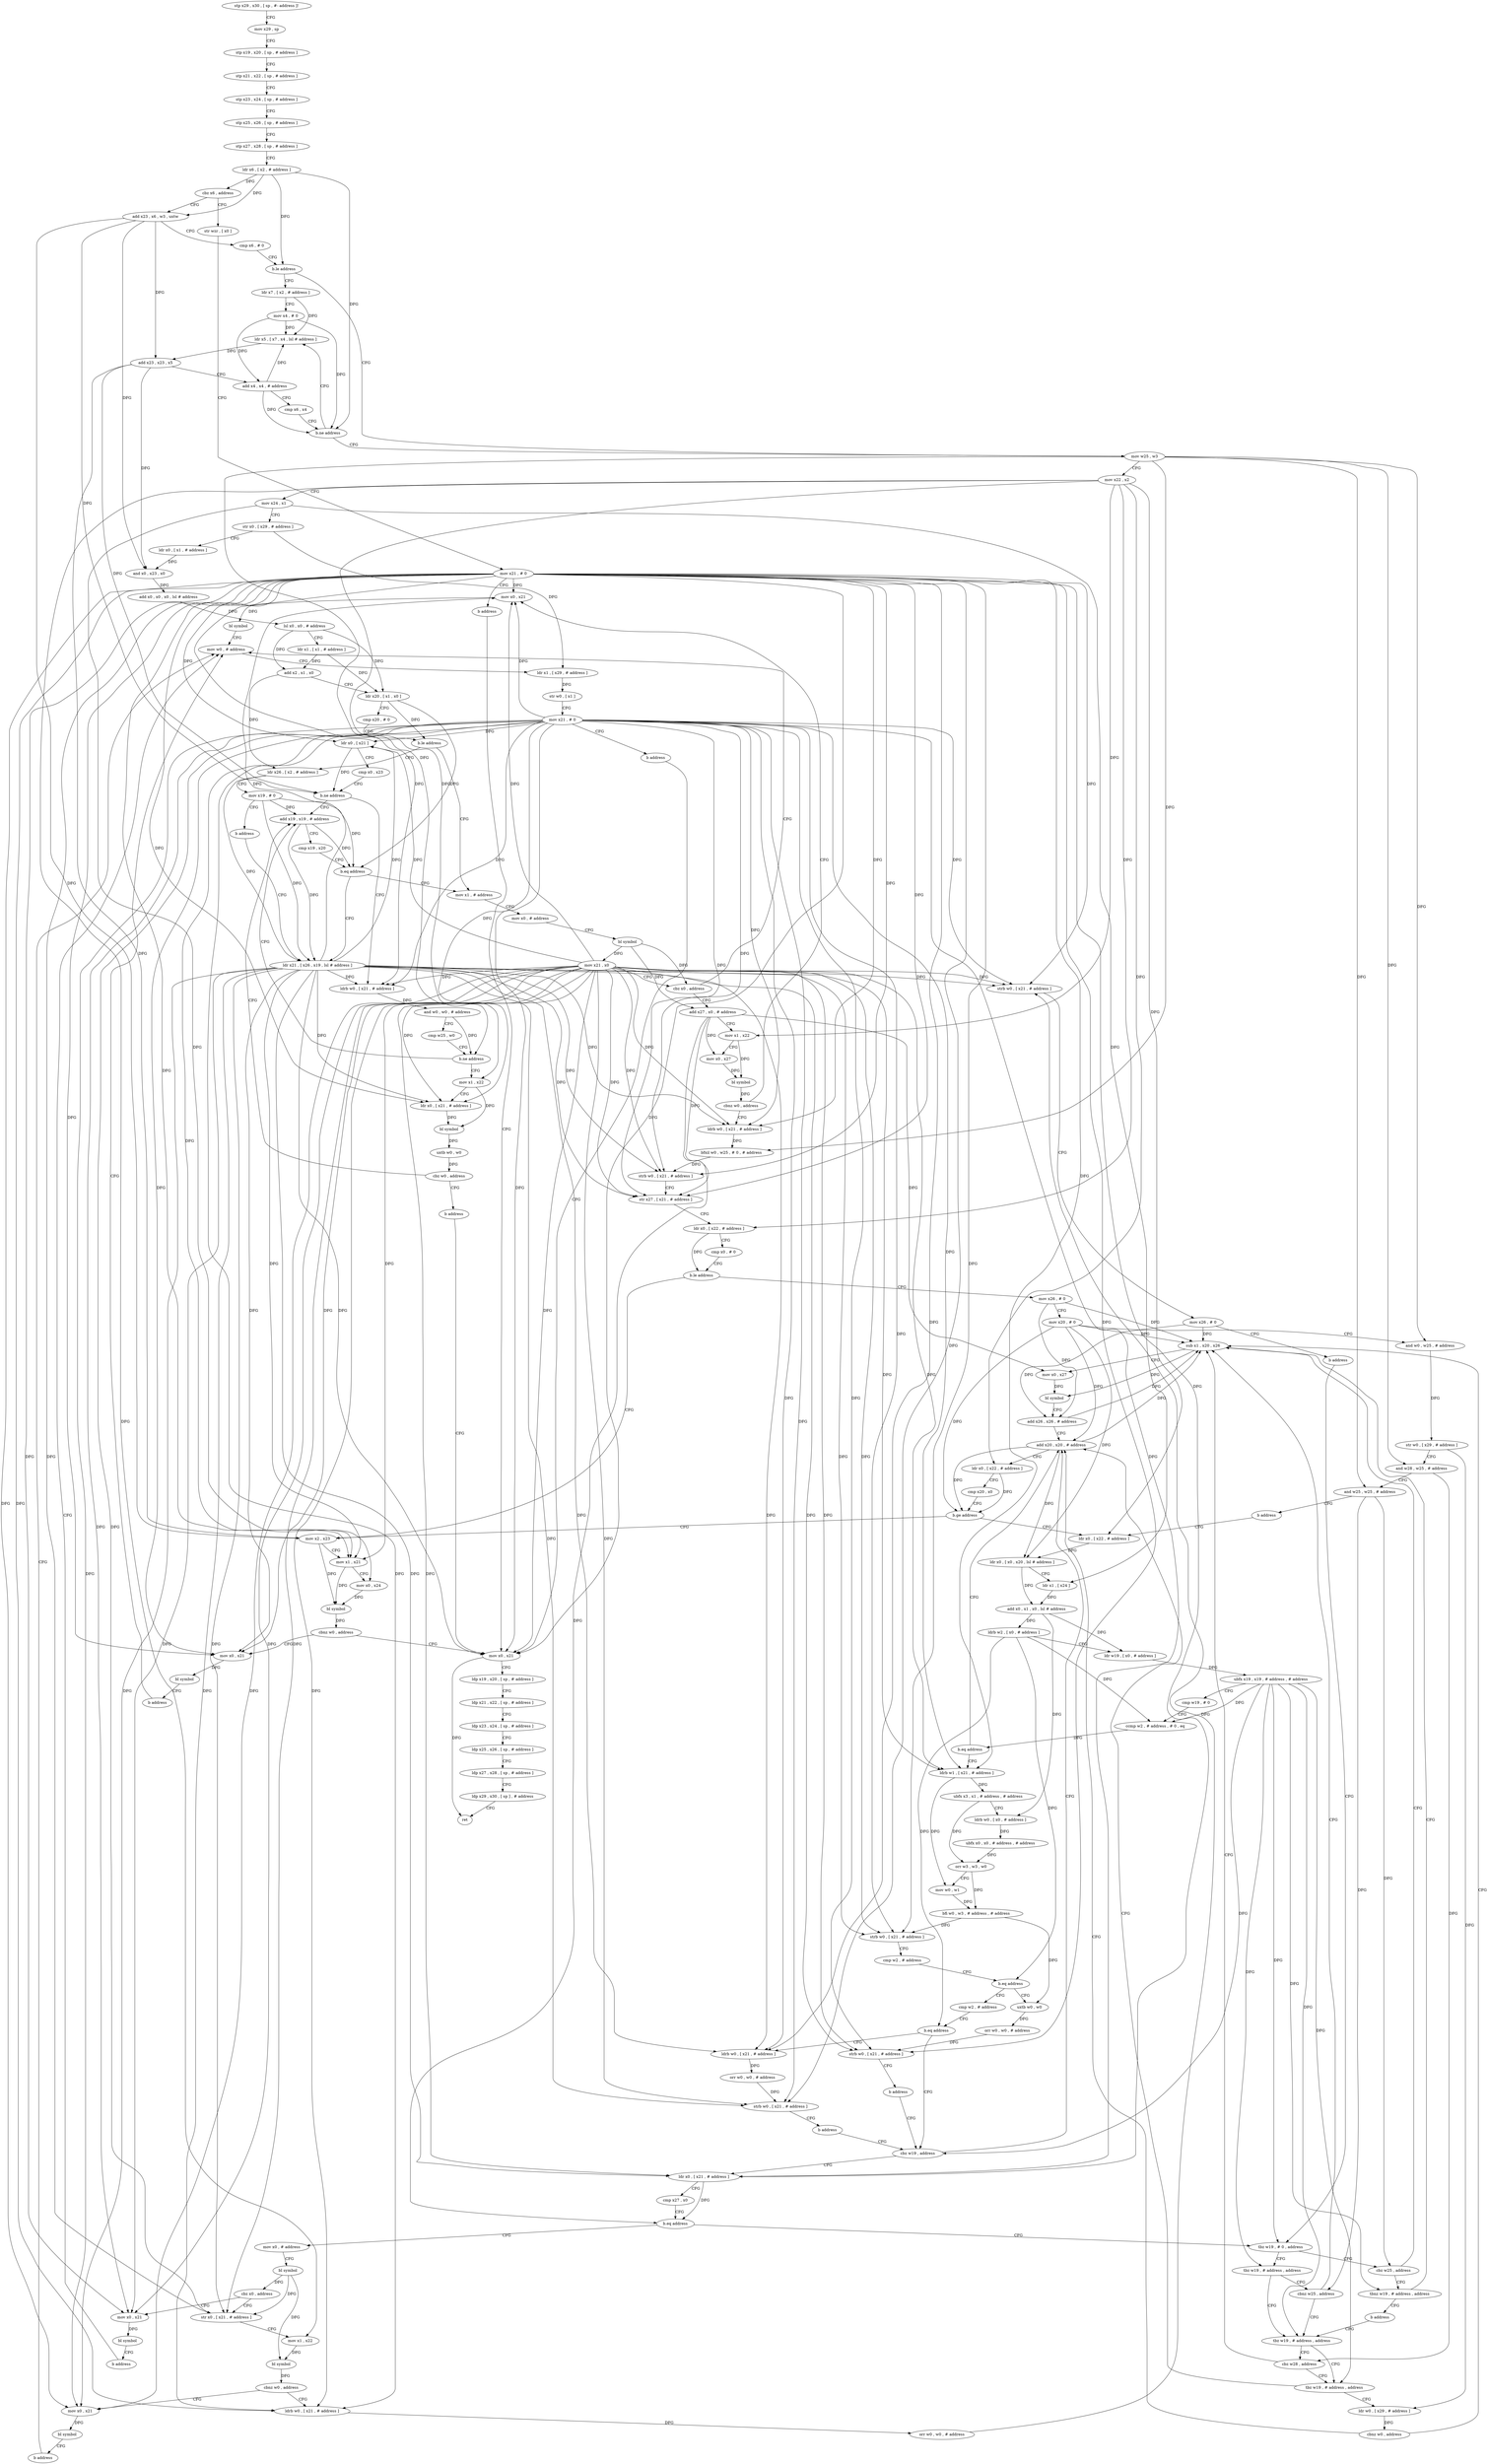 digraph "func" {
"222564" [label = "stp x29 , x30 , [ sp , #- address ]!" ]
"222568" [label = "mov x29 , sp" ]
"222572" [label = "stp x19 , x20 , [ sp , # address ]" ]
"222576" [label = "stp x21 , x22 , [ sp , # address ]" ]
"222580" [label = "stp x23 , x24 , [ sp , # address ]" ]
"222584" [label = "stp x25 , x26 , [ sp , # address ]" ]
"222588" [label = "stp x27 , x28 , [ sp , # address ]" ]
"222592" [label = "ldr x6 , [ x2 , # address ]" ]
"222596" [label = "cbz x6 , address" ]
"222704" [label = "str wzr , [ x0 ]" ]
"222600" [label = "add x23 , x6 , w3 , uxtw" ]
"222708" [label = "mov x21 , # 0" ]
"222712" [label = "b address" ]
"223212" [label = "mov x0 , x21" ]
"222604" [label = "cmp x6 , # 0" ]
"222608" [label = "b.le address" ]
"222640" [label = "mov w25 , w3" ]
"222612" [label = "ldr x7 , [ x2 , # address ]" ]
"223216" [label = "ldp x19 , x20 , [ sp , # address ]" ]
"223220" [label = "ldp x21 , x22 , [ sp , # address ]" ]
"223224" [label = "ldp x23 , x24 , [ sp , # address ]" ]
"223228" [label = "ldp x25 , x26 , [ sp , # address ]" ]
"223232" [label = "ldp x27 , x28 , [ sp , # address ]" ]
"223236" [label = "ldp x29 , x30 , [ sp ] , # address" ]
"223240" [label = "ret" ]
"222644" [label = "mov x22 , x2" ]
"222648" [label = "mov x24 , x1" ]
"222652" [label = "str x0 , [ x29 , # address ]" ]
"222656" [label = "ldr x0 , [ x1 , # address ]" ]
"222660" [label = "and x0 , x23 , x0" ]
"222664" [label = "add x0 , x0 , x0 , lsl # address" ]
"222668" [label = "lsl x0 , x0 , # address" ]
"222672" [label = "ldr x1 , [ x1 , # address ]" ]
"222676" [label = "add x2 , x1 , x0" ]
"222680" [label = "ldr x20 , [ x1 , x0 ]" ]
"222684" [label = "cmp x20 , # 0" ]
"222688" [label = "b.le address" ]
"222784" [label = "mov x1 , # address" ]
"222692" [label = "ldr x26 , [ x2 , # address ]" ]
"222616" [label = "mov x4 , # 0" ]
"222620" [label = "ldr x5 , [ x7 , x4 , lsl # address ]" ]
"222788" [label = "mov x0 , # address" ]
"222792" [label = "bl symbol" ]
"222796" [label = "mov x21 , x0" ]
"222800" [label = "cbz x0 , address" ]
"222888" [label = "mov w0 , # address" ]
"222804" [label = "add x27 , x0 , # address" ]
"222696" [label = "mov x19 , # 0" ]
"222700" [label = "b address" ]
"222728" [label = "ldr x21 , [ x26 , x19 , lsl # address ]" ]
"222624" [label = "add x23 , x23 , x5" ]
"222628" [label = "add x4 , x4 , # address" ]
"222632" [label = "cmp x6 , x4" ]
"222636" [label = "b.ne address" ]
"222892" [label = "ldr x1 , [ x29 , # address ]" ]
"222896" [label = "str w0 , [ x1 ]" ]
"222900" [label = "mov x21 , # 0" ]
"222904" [label = "b address" ]
"222808" [label = "mov x1 , x22" ]
"222812" [label = "mov x0 , x27" ]
"222816" [label = "bl symbol" ]
"222820" [label = "cbnz w0 , address" ]
"222880" [label = "mov x0 , x21" ]
"222824" [label = "ldrb w0 , [ x21 , # address ]" ]
"222732" [label = "ldr x0 , [ x21 ]" ]
"222736" [label = "cmp x0 , x23" ]
"222740" [label = "b.ne address" ]
"222716" [label = "add x19 , x19 , # address" ]
"222744" [label = "ldrb w0 , [ x21 , # address ]" ]
"222884" [label = "bl symbol" ]
"222828" [label = "bfxil w0 , w25 , # 0 , # address" ]
"222832" [label = "strb w0 , [ x21 , # address ]" ]
"222836" [label = "str x27 , [ x21 , # address ]" ]
"222840" [label = "ldr x0 , [ x22 , # address ]" ]
"222844" [label = "cmp x0 , # 0" ]
"222848" [label = "b.le address" ]
"223192" [label = "mov x2 , x23" ]
"222852" [label = "mov x26 , # 0" ]
"222720" [label = "cmp x19 , x20" ]
"222724" [label = "b.eq address" ]
"222748" [label = "and w0 , w0 , # address" ]
"222752" [label = "cmp w25 , w0" ]
"222756" [label = "b.ne address" ]
"222760" [label = "mov x1 , x22" ]
"223196" [label = "mov x1 , x21" ]
"223200" [label = "mov x0 , x24" ]
"223204" [label = "bl symbol" ]
"223208" [label = "cbnz w0 , address" ]
"223244" [label = "mov x0 , x21" ]
"222856" [label = "mov x20 , # 0" ]
"222860" [label = "and w0 , w25 , # address" ]
"222864" [label = "str w0 , [ x29 , # address ]" ]
"222868" [label = "and w28 , w25 , # address" ]
"222872" [label = "and w25 , w25 , # address" ]
"222876" [label = "b address" ]
"223072" [label = "ldr x0 , [ x22 , # address ]" ]
"222764" [label = "ldr x0 , [ x21 , # address ]" ]
"222768" [label = "bl symbol" ]
"222772" [label = "uxtb w0 , w0" ]
"222776" [label = "cbz w0 , address" ]
"222780" [label = "b address" ]
"223248" [label = "bl symbol" ]
"223252" [label = "b address" ]
"223076" [label = "ldr x0 , [ x0 , x20 , lsl # address ]" ]
"223080" [label = "ldr x1 , [ x24 ]" ]
"223084" [label = "add x0 , x1 , x0 , lsl # address" ]
"223088" [label = "ldrb w2 , [ x0 , # address ]" ]
"223092" [label = "ldr w19 , [ x0 , # address ]" ]
"223096" [label = "ubfx x19 , x19 , # address , # address" ]
"223100" [label = "cmp w19 , # 0" ]
"223104" [label = "ccmp w2 , # address , # 0 , eq" ]
"223108" [label = "b.eq address" ]
"223056" [label = "add x20 , x20 , # address" ]
"223112" [label = "ldrb w1 , [ x21 , # address ]" ]
"223060" [label = "ldr x0 , [ x22 , # address ]" ]
"223064" [label = "cmp x20 , x0" ]
"223068" [label = "b.ge address" ]
"223116" [label = "ubfx x3 , x1 , # address , # address" ]
"223120" [label = "ldrb w0 , [ x0 , # address ]" ]
"223124" [label = "ubfx x0 , x0 , # address , # address" ]
"223128" [label = "orr w3 , w3 , w0" ]
"223132" [label = "mov w0 , w1" ]
"223136" [label = "bfi w0 , w3 , # address , # address" ]
"223140" [label = "strb w0 , [ x21 , # address ]" ]
"223144" [label = "cmp w2 , # address" ]
"223148" [label = "b.eq address" ]
"222908" [label = "uxtb w0 , w0" ]
"223152" [label = "cmp w2 , # address" ]
"222912" [label = "orr w0 , w0 , # address" ]
"222916" [label = "strb w0 , [ x21 , # address ]" ]
"222920" [label = "b address" ]
"223160" [label = "cbz w19 , address" ]
"223156" [label = "b.eq address" ]
"222924" [label = "ldrb w0 , [ x21 , # address ]" ]
"223164" [label = "ldr x0 , [ x21 , # address ]" ]
"222928" [label = "orr w0 , w0 , # address" ]
"222932" [label = "strb w0 , [ x21 , # address ]" ]
"222936" [label = "b address" ]
"223168" [label = "cmp x27 , x0" ]
"223172" [label = "b.eq address" ]
"222940" [label = "mov x0 , # address" ]
"223176" [label = "tbz w19 , # 0 , address" ]
"222944" [label = "bl symbol" ]
"222948" [label = "cbz x0 , address" ]
"222988" [label = "mov x0 , x21" ]
"222952" [label = "str x0 , [ x21 , # address ]" ]
"223012" [label = "tbz w19 , # address , address" ]
"223180" [label = "cbz w25 , address" ]
"222992" [label = "bl symbol" ]
"222996" [label = "b address" ]
"222956" [label = "mov x1 , x22" ]
"222960" [label = "bl symbol" ]
"222964" [label = "cbnz w0 , address" ]
"223000" [label = "mov x0 , x21" ]
"222968" [label = "ldrb w0 , [ x21 , # address ]" ]
"223020" [label = "tbz w19 , # address , address" ]
"223016" [label = "cbnz w25 , address" ]
"223040" [label = "sub x1 , x20 , x26" ]
"223184" [label = "tbnz w19 , # address , address" ]
"223004" [label = "bl symbol" ]
"223008" [label = "b address" ]
"222972" [label = "orr w0 , w0 , # address" ]
"222976" [label = "strb w0 , [ x21 , # address ]" ]
"222980" [label = "mov x26 , # 0" ]
"222984" [label = "b address" ]
"223028" [label = "tbz w19 , # address , address" ]
"223024" [label = "cbz w28 , address" ]
"223044" [label = "mov x0 , x27" ]
"223048" [label = "bl symbol" ]
"223052" [label = "add x26 , x26 , # address" ]
"223188" [label = "b address" ]
"223032" [label = "ldr w0 , [ x29 , # address ]" ]
"223036" [label = "cbnz w0 , address" ]
"222564" -> "222568" [ label = "CFG" ]
"222568" -> "222572" [ label = "CFG" ]
"222572" -> "222576" [ label = "CFG" ]
"222576" -> "222580" [ label = "CFG" ]
"222580" -> "222584" [ label = "CFG" ]
"222584" -> "222588" [ label = "CFG" ]
"222588" -> "222592" [ label = "CFG" ]
"222592" -> "222596" [ label = "DFG" ]
"222592" -> "222600" [ label = "DFG" ]
"222592" -> "222608" [ label = "DFG" ]
"222592" -> "222636" [ label = "DFG" ]
"222596" -> "222704" [ label = "CFG" ]
"222596" -> "222600" [ label = "CFG" ]
"222704" -> "222708" [ label = "CFG" ]
"222600" -> "222604" [ label = "CFG" ]
"222600" -> "222660" [ label = "DFG" ]
"222600" -> "222624" [ label = "DFG" ]
"222600" -> "222740" [ label = "DFG" ]
"222600" -> "223192" [ label = "DFG" ]
"222708" -> "222712" [ label = "CFG" ]
"222708" -> "223212" [ label = "DFG" ]
"222708" -> "222732" [ label = "DFG" ]
"222708" -> "222880" [ label = "DFG" ]
"222708" -> "222824" [ label = "DFG" ]
"222708" -> "222832" [ label = "DFG" ]
"222708" -> "222836" [ label = "DFG" ]
"222708" -> "222744" [ label = "DFG" ]
"222708" -> "223196" [ label = "DFG" ]
"222708" -> "222764" [ label = "DFG" ]
"222708" -> "223244" [ label = "DFG" ]
"222708" -> "223112" [ label = "DFG" ]
"222708" -> "223140" [ label = "DFG" ]
"222708" -> "222916" [ label = "DFG" ]
"222708" -> "222924" [ label = "DFG" ]
"222708" -> "222932" [ label = "DFG" ]
"222708" -> "223164" [ label = "DFG" ]
"222708" -> "222988" [ label = "DFG" ]
"222708" -> "222952" [ label = "DFG" ]
"222708" -> "223000" [ label = "DFG" ]
"222708" -> "222968" [ label = "DFG" ]
"222708" -> "222976" [ label = "DFG" ]
"222712" -> "223212" [ label = "CFG" ]
"223212" -> "223216" [ label = "CFG" ]
"223212" -> "223240" [ label = "DFG" ]
"222604" -> "222608" [ label = "CFG" ]
"222608" -> "222640" [ label = "CFG" ]
"222608" -> "222612" [ label = "CFG" ]
"222640" -> "222644" [ label = "CFG" ]
"222640" -> "222828" [ label = "DFG" ]
"222640" -> "222756" [ label = "DFG" ]
"222640" -> "222860" [ label = "DFG" ]
"222640" -> "222868" [ label = "DFG" ]
"222640" -> "222872" [ label = "DFG" ]
"222612" -> "222616" [ label = "CFG" ]
"222612" -> "222620" [ label = "DFG" ]
"223216" -> "223220" [ label = "CFG" ]
"223220" -> "223224" [ label = "CFG" ]
"223224" -> "223228" [ label = "CFG" ]
"223228" -> "223232" [ label = "CFG" ]
"223232" -> "223236" [ label = "CFG" ]
"223236" -> "223240" [ label = "CFG" ]
"222644" -> "222648" [ label = "CFG" ]
"222644" -> "222808" [ label = "DFG" ]
"222644" -> "222840" [ label = "DFG" ]
"222644" -> "222760" [ label = "DFG" ]
"222644" -> "223072" [ label = "DFG" ]
"222644" -> "223060" [ label = "DFG" ]
"222644" -> "222956" [ label = "DFG" ]
"222648" -> "222652" [ label = "CFG" ]
"222648" -> "223200" [ label = "DFG" ]
"222648" -> "223080" [ label = "DFG" ]
"222652" -> "222656" [ label = "CFG" ]
"222652" -> "222892" [ label = "DFG" ]
"222656" -> "222660" [ label = "DFG" ]
"222660" -> "222664" [ label = "DFG" ]
"222664" -> "222668" [ label = "DFG" ]
"222668" -> "222672" [ label = "CFG" ]
"222668" -> "222676" [ label = "DFG" ]
"222668" -> "222680" [ label = "DFG" ]
"222672" -> "222676" [ label = "DFG" ]
"222672" -> "222680" [ label = "DFG" ]
"222676" -> "222680" [ label = "CFG" ]
"222676" -> "222692" [ label = "DFG" ]
"222680" -> "222684" [ label = "CFG" ]
"222680" -> "222688" [ label = "DFG" ]
"222680" -> "222724" [ label = "DFG" ]
"222684" -> "222688" [ label = "CFG" ]
"222688" -> "222784" [ label = "CFG" ]
"222688" -> "222692" [ label = "CFG" ]
"222784" -> "222788" [ label = "CFG" ]
"222692" -> "222696" [ label = "CFG" ]
"222692" -> "222728" [ label = "DFG" ]
"222616" -> "222620" [ label = "DFG" ]
"222616" -> "222628" [ label = "DFG" ]
"222616" -> "222636" [ label = "DFG" ]
"222620" -> "222624" [ label = "DFG" ]
"222788" -> "222792" [ label = "CFG" ]
"222792" -> "222796" [ label = "DFG" ]
"222792" -> "222800" [ label = "DFG" ]
"222792" -> "222804" [ label = "DFG" ]
"222796" -> "222800" [ label = "CFG" ]
"222796" -> "223212" [ label = "DFG" ]
"222796" -> "222732" [ label = "DFG" ]
"222796" -> "222880" [ label = "DFG" ]
"222796" -> "222824" [ label = "DFG" ]
"222796" -> "222832" [ label = "DFG" ]
"222796" -> "222836" [ label = "DFG" ]
"222796" -> "222744" [ label = "DFG" ]
"222796" -> "223196" [ label = "DFG" ]
"222796" -> "222764" [ label = "DFG" ]
"222796" -> "223244" [ label = "DFG" ]
"222796" -> "223112" [ label = "DFG" ]
"222796" -> "223140" [ label = "DFG" ]
"222796" -> "222916" [ label = "DFG" ]
"222796" -> "222924" [ label = "DFG" ]
"222796" -> "222932" [ label = "DFG" ]
"222796" -> "223164" [ label = "DFG" ]
"222796" -> "222988" [ label = "DFG" ]
"222796" -> "222952" [ label = "DFG" ]
"222796" -> "223000" [ label = "DFG" ]
"222796" -> "222968" [ label = "DFG" ]
"222796" -> "222976" [ label = "DFG" ]
"222800" -> "222888" [ label = "CFG" ]
"222800" -> "222804" [ label = "CFG" ]
"222888" -> "222892" [ label = "CFG" ]
"222804" -> "222808" [ label = "CFG" ]
"222804" -> "222812" [ label = "DFG" ]
"222804" -> "222836" [ label = "DFG" ]
"222804" -> "223172" [ label = "DFG" ]
"222804" -> "223044" [ label = "DFG" ]
"222696" -> "222700" [ label = "CFG" ]
"222696" -> "222728" [ label = "DFG" ]
"222696" -> "222716" [ label = "DFG" ]
"222696" -> "222724" [ label = "DFG" ]
"222700" -> "222728" [ label = "CFG" ]
"222728" -> "222732" [ label = "DFG" ]
"222728" -> "223212" [ label = "DFG" ]
"222728" -> "222880" [ label = "DFG" ]
"222728" -> "222824" [ label = "DFG" ]
"222728" -> "222832" [ label = "DFG" ]
"222728" -> "222836" [ label = "DFG" ]
"222728" -> "222744" [ label = "DFG" ]
"222728" -> "223196" [ label = "DFG" ]
"222728" -> "222764" [ label = "DFG" ]
"222728" -> "223244" [ label = "DFG" ]
"222728" -> "223112" [ label = "DFG" ]
"222728" -> "223140" [ label = "DFG" ]
"222728" -> "222916" [ label = "DFG" ]
"222728" -> "222924" [ label = "DFG" ]
"222728" -> "222932" [ label = "DFG" ]
"222728" -> "223164" [ label = "DFG" ]
"222728" -> "222988" [ label = "DFG" ]
"222728" -> "222952" [ label = "DFG" ]
"222728" -> "223000" [ label = "DFG" ]
"222728" -> "222968" [ label = "DFG" ]
"222728" -> "222976" [ label = "DFG" ]
"222624" -> "222628" [ label = "CFG" ]
"222624" -> "222660" [ label = "DFG" ]
"222624" -> "222740" [ label = "DFG" ]
"222624" -> "223192" [ label = "DFG" ]
"222628" -> "222632" [ label = "CFG" ]
"222628" -> "222620" [ label = "DFG" ]
"222628" -> "222636" [ label = "DFG" ]
"222632" -> "222636" [ label = "CFG" ]
"222636" -> "222620" [ label = "CFG" ]
"222636" -> "222640" [ label = "CFG" ]
"222892" -> "222896" [ label = "DFG" ]
"222896" -> "222900" [ label = "CFG" ]
"222900" -> "222904" [ label = "CFG" ]
"222900" -> "223212" [ label = "DFG" ]
"222900" -> "222732" [ label = "DFG" ]
"222900" -> "222880" [ label = "DFG" ]
"222900" -> "222824" [ label = "DFG" ]
"222900" -> "222832" [ label = "DFG" ]
"222900" -> "222836" [ label = "DFG" ]
"222900" -> "222744" [ label = "DFG" ]
"222900" -> "223196" [ label = "DFG" ]
"222900" -> "222764" [ label = "DFG" ]
"222900" -> "223244" [ label = "DFG" ]
"222900" -> "223112" [ label = "DFG" ]
"222900" -> "223140" [ label = "DFG" ]
"222900" -> "222916" [ label = "DFG" ]
"222900" -> "222924" [ label = "DFG" ]
"222900" -> "222932" [ label = "DFG" ]
"222900" -> "223164" [ label = "DFG" ]
"222900" -> "222988" [ label = "DFG" ]
"222900" -> "222952" [ label = "DFG" ]
"222900" -> "223000" [ label = "DFG" ]
"222900" -> "222968" [ label = "DFG" ]
"222900" -> "222976" [ label = "DFG" ]
"222904" -> "223212" [ label = "CFG" ]
"222808" -> "222812" [ label = "CFG" ]
"222808" -> "222816" [ label = "DFG" ]
"222812" -> "222816" [ label = "DFG" ]
"222816" -> "222820" [ label = "DFG" ]
"222820" -> "222880" [ label = "CFG" ]
"222820" -> "222824" [ label = "CFG" ]
"222880" -> "222884" [ label = "DFG" ]
"222824" -> "222828" [ label = "DFG" ]
"222732" -> "222736" [ label = "CFG" ]
"222732" -> "222740" [ label = "DFG" ]
"222736" -> "222740" [ label = "CFG" ]
"222740" -> "222716" [ label = "CFG" ]
"222740" -> "222744" [ label = "CFG" ]
"222716" -> "222720" [ label = "CFG" ]
"222716" -> "222728" [ label = "DFG" ]
"222716" -> "222724" [ label = "DFG" ]
"222744" -> "222748" [ label = "DFG" ]
"222884" -> "222888" [ label = "CFG" ]
"222828" -> "222832" [ label = "DFG" ]
"222832" -> "222836" [ label = "CFG" ]
"222836" -> "222840" [ label = "CFG" ]
"222840" -> "222844" [ label = "CFG" ]
"222840" -> "222848" [ label = "DFG" ]
"222844" -> "222848" [ label = "CFG" ]
"222848" -> "223192" [ label = "CFG" ]
"222848" -> "222852" [ label = "CFG" ]
"223192" -> "223196" [ label = "CFG" ]
"223192" -> "223204" [ label = "DFG" ]
"222852" -> "222856" [ label = "CFG" ]
"222852" -> "223040" [ label = "DFG" ]
"222852" -> "223052" [ label = "DFG" ]
"222720" -> "222724" [ label = "CFG" ]
"222724" -> "222784" [ label = "CFG" ]
"222724" -> "222728" [ label = "CFG" ]
"222748" -> "222752" [ label = "CFG" ]
"222748" -> "222756" [ label = "DFG" ]
"222752" -> "222756" [ label = "CFG" ]
"222756" -> "222716" [ label = "CFG" ]
"222756" -> "222760" [ label = "CFG" ]
"222760" -> "222764" [ label = "CFG" ]
"222760" -> "222768" [ label = "DFG" ]
"223196" -> "223200" [ label = "CFG" ]
"223196" -> "223204" [ label = "DFG" ]
"223200" -> "223204" [ label = "DFG" ]
"223204" -> "223208" [ label = "DFG" ]
"223208" -> "223244" [ label = "CFG" ]
"223208" -> "223212" [ label = "CFG" ]
"223244" -> "223248" [ label = "DFG" ]
"222856" -> "222860" [ label = "CFG" ]
"222856" -> "223076" [ label = "DFG" ]
"222856" -> "223056" [ label = "DFG" ]
"222856" -> "223068" [ label = "DFG" ]
"222856" -> "223040" [ label = "DFG" ]
"222860" -> "222864" [ label = "DFG" ]
"222864" -> "222868" [ label = "CFG" ]
"222864" -> "223032" [ label = "DFG" ]
"222868" -> "222872" [ label = "CFG" ]
"222868" -> "223024" [ label = "DFG" ]
"222872" -> "222876" [ label = "CFG" ]
"222872" -> "223180" [ label = "DFG" ]
"222872" -> "223016" [ label = "DFG" ]
"222876" -> "223072" [ label = "CFG" ]
"223072" -> "223076" [ label = "DFG" ]
"222764" -> "222768" [ label = "DFG" ]
"222768" -> "222772" [ label = "DFG" ]
"222772" -> "222776" [ label = "DFG" ]
"222776" -> "222716" [ label = "CFG" ]
"222776" -> "222780" [ label = "CFG" ]
"222780" -> "223212" [ label = "CFG" ]
"223248" -> "223252" [ label = "CFG" ]
"223252" -> "222888" [ label = "CFG" ]
"223076" -> "223080" [ label = "CFG" ]
"223076" -> "223084" [ label = "DFG" ]
"223080" -> "223084" [ label = "DFG" ]
"223084" -> "223088" [ label = "DFG" ]
"223084" -> "223092" [ label = "DFG" ]
"223084" -> "223120" [ label = "DFG" ]
"223088" -> "223092" [ label = "CFG" ]
"223088" -> "223104" [ label = "DFG" ]
"223088" -> "223148" [ label = "DFG" ]
"223088" -> "223156" [ label = "DFG" ]
"223092" -> "223096" [ label = "DFG" ]
"223096" -> "223100" [ label = "CFG" ]
"223096" -> "223104" [ label = "DFG" ]
"223096" -> "223160" [ label = "DFG" ]
"223096" -> "223176" [ label = "DFG" ]
"223096" -> "223012" [ label = "DFG" ]
"223096" -> "223020" [ label = "DFG" ]
"223096" -> "223184" [ label = "DFG" ]
"223096" -> "223028" [ label = "DFG" ]
"223100" -> "223104" [ label = "CFG" ]
"223104" -> "223108" [ label = "DFG" ]
"223108" -> "223056" [ label = "CFG" ]
"223108" -> "223112" [ label = "CFG" ]
"223056" -> "223060" [ label = "CFG" ]
"223056" -> "223076" [ label = "DFG" ]
"223056" -> "223068" [ label = "DFG" ]
"223056" -> "223040" [ label = "DFG" ]
"223112" -> "223116" [ label = "DFG" ]
"223112" -> "223132" [ label = "DFG" ]
"223060" -> "223064" [ label = "CFG" ]
"223060" -> "223068" [ label = "DFG" ]
"223064" -> "223068" [ label = "CFG" ]
"223068" -> "223192" [ label = "CFG" ]
"223068" -> "223072" [ label = "CFG" ]
"223116" -> "223120" [ label = "CFG" ]
"223116" -> "223128" [ label = "DFG" ]
"223120" -> "223124" [ label = "DFG" ]
"223124" -> "223128" [ label = "DFG" ]
"223128" -> "223132" [ label = "CFG" ]
"223128" -> "223136" [ label = "DFG" ]
"223132" -> "223136" [ label = "DFG" ]
"223136" -> "223140" [ label = "DFG" ]
"223136" -> "222908" [ label = "DFG" ]
"223140" -> "223144" [ label = "CFG" ]
"223144" -> "223148" [ label = "CFG" ]
"223148" -> "222908" [ label = "CFG" ]
"223148" -> "223152" [ label = "CFG" ]
"222908" -> "222912" [ label = "DFG" ]
"223152" -> "223156" [ label = "CFG" ]
"222912" -> "222916" [ label = "DFG" ]
"222916" -> "222920" [ label = "CFG" ]
"222920" -> "223160" [ label = "CFG" ]
"223160" -> "223056" [ label = "CFG" ]
"223160" -> "223164" [ label = "CFG" ]
"223156" -> "222924" [ label = "CFG" ]
"223156" -> "223160" [ label = "CFG" ]
"222924" -> "222928" [ label = "DFG" ]
"223164" -> "223168" [ label = "CFG" ]
"223164" -> "223172" [ label = "DFG" ]
"222928" -> "222932" [ label = "DFG" ]
"222932" -> "222936" [ label = "CFG" ]
"222936" -> "223160" [ label = "CFG" ]
"223168" -> "223172" [ label = "CFG" ]
"223172" -> "222940" [ label = "CFG" ]
"223172" -> "223176" [ label = "CFG" ]
"222940" -> "222944" [ label = "CFG" ]
"223176" -> "223012" [ label = "CFG" ]
"223176" -> "223180" [ label = "CFG" ]
"222944" -> "222948" [ label = "DFG" ]
"222944" -> "222952" [ label = "DFG" ]
"222944" -> "222960" [ label = "DFG" ]
"222948" -> "222988" [ label = "CFG" ]
"222948" -> "222952" [ label = "CFG" ]
"222988" -> "222992" [ label = "DFG" ]
"222952" -> "222956" [ label = "CFG" ]
"223012" -> "223020" [ label = "CFG" ]
"223012" -> "223016" [ label = "CFG" ]
"223180" -> "223040" [ label = "CFG" ]
"223180" -> "223184" [ label = "CFG" ]
"222992" -> "222996" [ label = "CFG" ]
"222996" -> "222888" [ label = "CFG" ]
"222956" -> "222960" [ label = "DFG" ]
"222960" -> "222964" [ label = "DFG" ]
"222964" -> "223000" [ label = "CFG" ]
"222964" -> "222968" [ label = "CFG" ]
"223000" -> "223004" [ label = "DFG" ]
"222968" -> "222972" [ label = "DFG" ]
"223020" -> "223028" [ label = "CFG" ]
"223020" -> "223024" [ label = "CFG" ]
"223016" -> "223040" [ label = "CFG" ]
"223016" -> "223020" [ label = "CFG" ]
"223040" -> "223044" [ label = "CFG" ]
"223040" -> "223048" [ label = "DFG" ]
"223184" -> "223040" [ label = "CFG" ]
"223184" -> "223188" [ label = "CFG" ]
"223004" -> "223008" [ label = "CFG" ]
"223008" -> "222888" [ label = "CFG" ]
"222972" -> "222976" [ label = "DFG" ]
"222976" -> "222980" [ label = "CFG" ]
"222980" -> "222984" [ label = "CFG" ]
"222980" -> "223040" [ label = "DFG" ]
"222980" -> "223052" [ label = "DFG" ]
"222984" -> "223176" [ label = "CFG" ]
"223028" -> "223056" [ label = "CFG" ]
"223028" -> "223032" [ label = "CFG" ]
"223024" -> "223040" [ label = "CFG" ]
"223024" -> "223028" [ label = "CFG" ]
"223044" -> "223048" [ label = "DFG" ]
"223048" -> "223052" [ label = "CFG" ]
"223052" -> "223056" [ label = "CFG" ]
"223052" -> "223040" [ label = "DFG" ]
"223188" -> "223020" [ label = "CFG" ]
"223032" -> "223036" [ label = "DFG" ]
"223036" -> "223056" [ label = "CFG" ]
"223036" -> "223040" [ label = "CFG" ]
}
